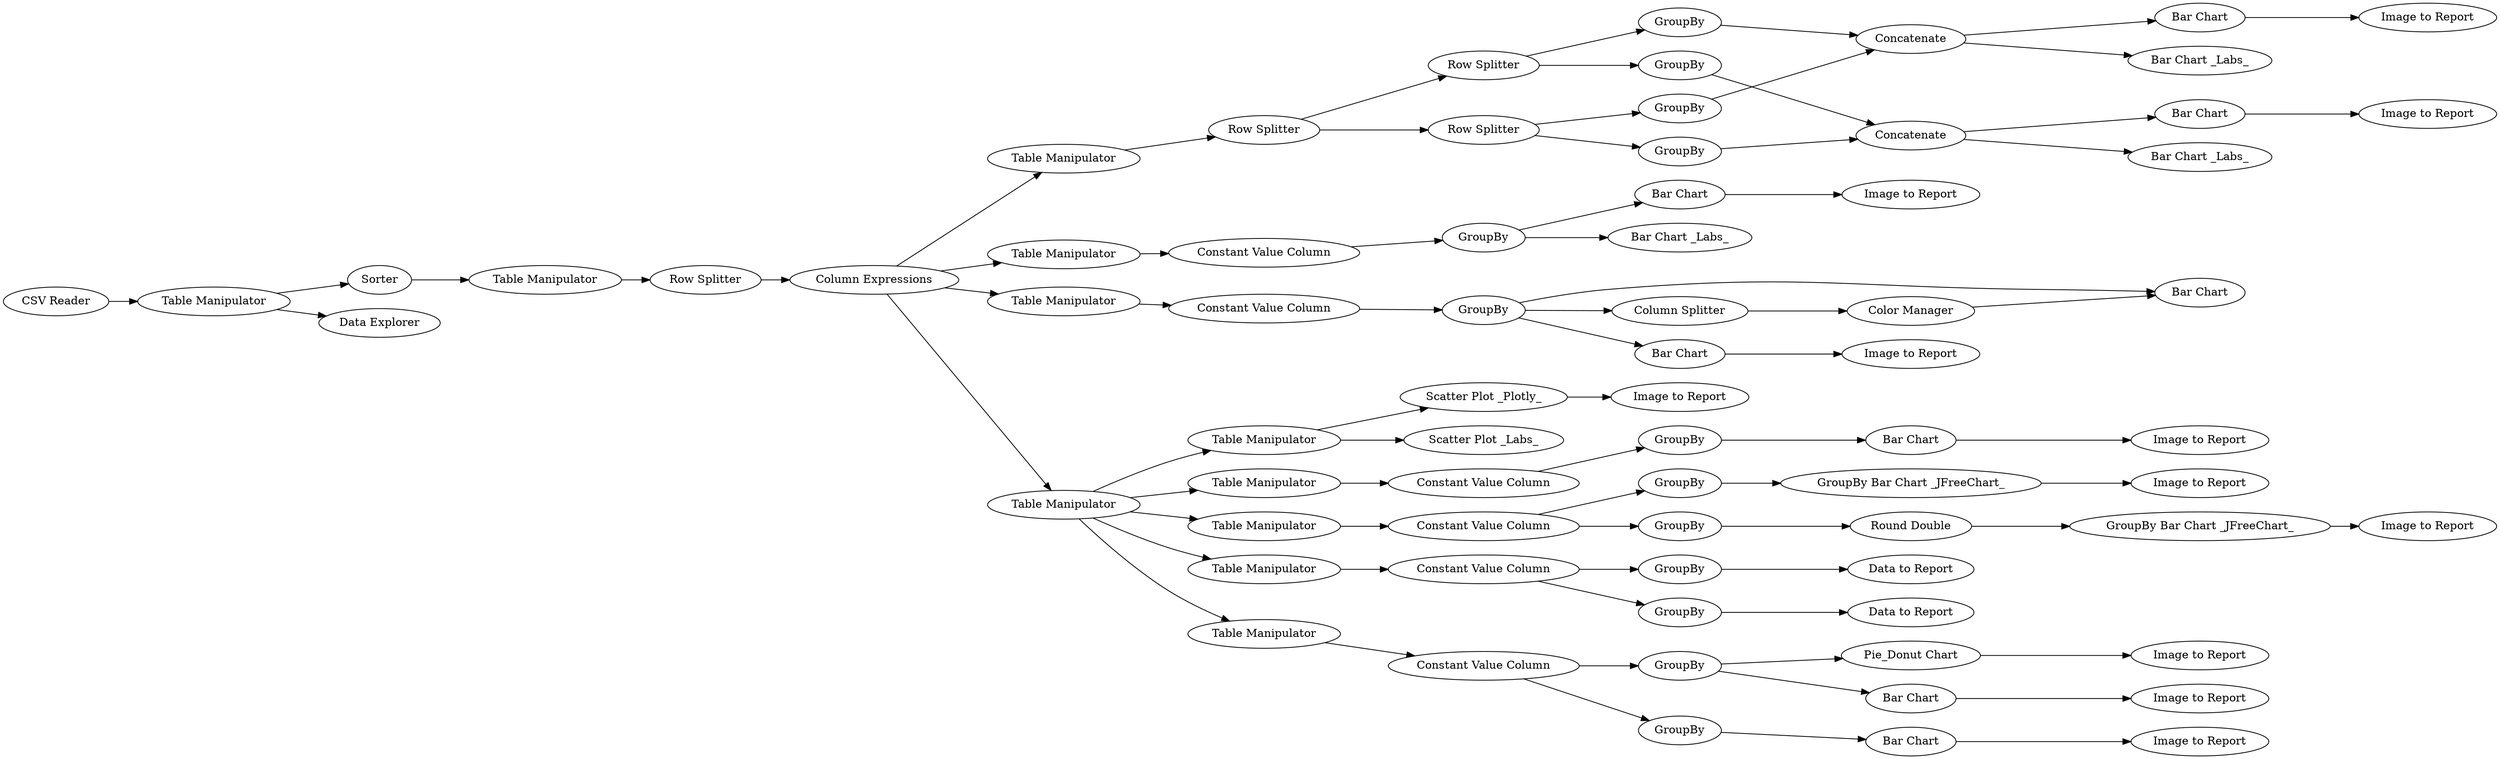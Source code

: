 digraph {
	1 [label="CSV Reader"]
	2 [label="Table Manipulator"]
	3 [label=Sorter]
	4 [label="Row Splitter"]
	5 [label="Table Manipulator"]
	6 [label="Column Expressions"]
	7 [label="Data Explorer"]
	8 [label="Table Manipulator"]
	9 [label="Row Splitter"]
	10 [label="Row Splitter"]
	11 [label="Row Splitter"]
	12 [label=GroupBy]
	13 [label=GroupBy]
	14 [label=GroupBy]
	15 [label=GroupBy]
	27 [label=Concatenate]
	28 [label="Bar Chart _Labs_"]
	29 [label=Concatenate]
	30 [label="Bar Chart _Labs_"]
	31 [label="Table Manipulator"]
	32 [label=GroupBy]
	33 [label="Constant Value Column"]
	34 [label="Bar Chart _Labs_"]
	35 [label="Bar Chart"]
	37 [label="Image to Report"]
	38 [label="Bar Chart"]
	39 [label="Image to Report"]
	40 [label="Bar Chart"]
	41 [label="Image to Report"]
	42 [label="Table Manipulator"]
	43 [label=GroupBy]
	44 [label="Constant Value Column"]
	45 [label="Bar Chart"]
	47 [label="Color Manager"]
	48 [label="Column Splitter"]
	49 [label="Bar Chart"]
	50 [label="Image to Report"]
	51 [label="Table Manipulator"]
	52 [label="Table Manipulator"]
	53 [label=GroupBy]
	54 [label="Constant Value Column"]
	55 [label="Bar Chart"]
	56 [label="Image to Report"]
	57 [label=GroupBy]
	58 [label="Pie_Donut Chart"]
	59 [label="Image to Report"]
	60 [label="Image to Report"]
	61 [label="Bar Chart"]
	62 [label="Scatter Plot _Labs_"]
	63 [label="Table Manipulator"]
	64 [label="Image to Report"]
	65 [label="Scatter Plot _Plotly_"]
	66 [label="Table Manipulator"]
	67 [label="Constant Value Column"]
	68 [label=GroupBy]
	69 [label="Image to Report"]
	70 [label="Bar Chart"]
	71 [label="Constant Value Column"]
	72 [label=GroupBy]
	73 [label="Table Manipulator"]
	74 [label="GroupBy Bar Chart _JFreeChart_"]
	75 [label="Image to Report"]
	77 [label=GroupBy]
	79 [label="GroupBy Bar Chart _JFreeChart_"]
	80 [label="Image to Report"]
	81 [label="Round Double"]
	82 [label="Data to Report"]
	84 [label="Table Manipulator"]
	85 [label="Constant Value Column"]
	86 [label=GroupBy]
	87 [label=GroupBy]
	88 [label="Data to Report"]
	1 -> 2
	2 -> 3
	2 -> 7
	3 -> 5
	4 -> 6
	5 -> 4
	6 -> 8
	6 -> 31
	6 -> 42
	6 -> 51
	8 -> 9
	9 -> 11
	9 -> 10
	10 -> 12
	10 -> 13
	11 -> 15
	11 -> 14
	12 -> 27
	13 -> 29
	14 -> 27
	15 -> 29
	27 -> 28
	27 -> 40
	29 -> 30
	29 -> 38
	31 -> 33
	32 -> 34
	32 -> 35
	33 -> 32
	35 -> 37
	38 -> 39
	40 -> 41
	42 -> 44
	43 -> 45
	43 -> 49
	43 -> 48
	44 -> 43
	47 -> 45
	48 -> 47
	49 -> 50
	51 -> 52
	51 -> 63
	51 -> 84
	51 -> 66
	51 -> 73
	52 -> 54
	53 -> 55
	53 -> 58
	54 -> 53
	54 -> 57
	55 -> 56
	57 -> 61
	58 -> 59
	61 -> 60
	63 -> 62
	63 -> 65
	65 -> 64
	66 -> 67
	67 -> 68
	68 -> 70
	70 -> 69
	71 -> 77
	71 -> 72
	72 -> 74
	73 -> 71
	74 -> 75
	77 -> 81
	79 -> 80
	81 -> 79
	84 -> 85
	85 -> 87
	85 -> 86
	86 -> 82
	87 -> 88
	rankdir=LR
}
